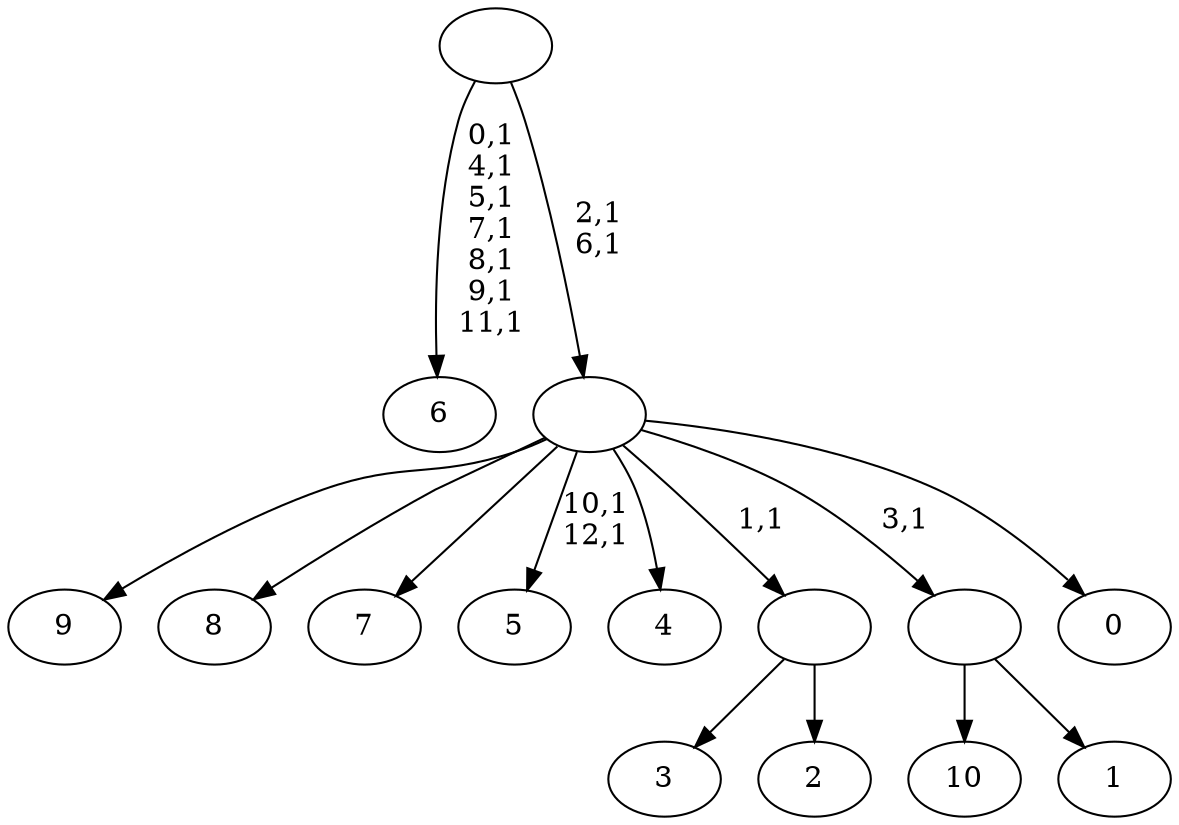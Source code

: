 digraph T {
	24 [label="10"]
	23 [label="9"]
	22 [label="8"]
	21 [label="7"]
	20 [label="6"]
	12 [label="5"]
	9 [label="4"]
	8 [label="3"]
	7 [label="2"]
	6 [label=""]
	5 [label="1"]
	4 [label=""]
	3 [label="0"]
	2 [label=""]
	0 [label=""]
	6 -> 8 [label=""]
	6 -> 7 [label=""]
	4 -> 24 [label=""]
	4 -> 5 [label=""]
	2 -> 12 [label="10,1\n12,1"]
	2 -> 23 [label=""]
	2 -> 22 [label=""]
	2 -> 21 [label=""]
	2 -> 9 [label=""]
	2 -> 6 [label="1,1"]
	2 -> 4 [label="3,1"]
	2 -> 3 [label=""]
	0 -> 2 [label="2,1\n6,1"]
	0 -> 20 [label="0,1\n4,1\n5,1\n7,1\n8,1\n9,1\n11,1"]
}
